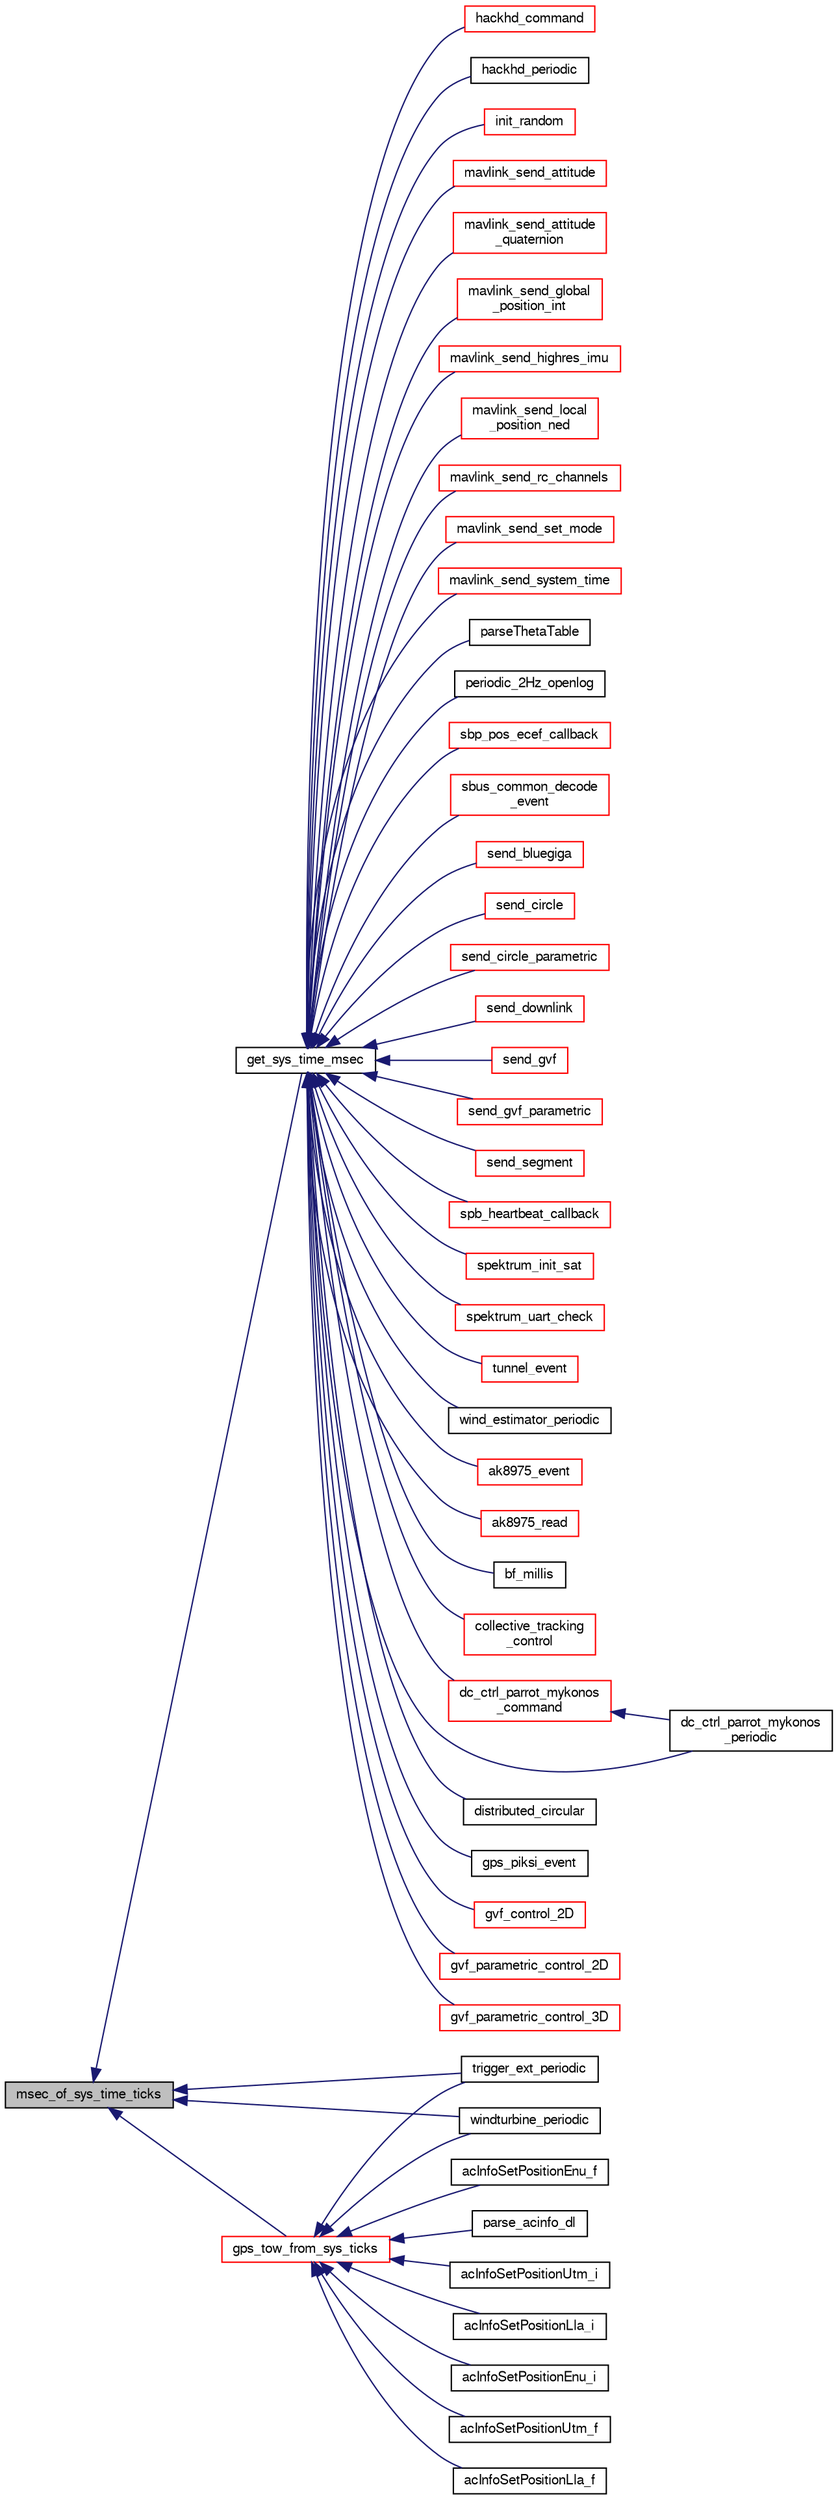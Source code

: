 digraph "msec_of_sys_time_ticks"
{
  edge [fontname="FreeSans",fontsize="10",labelfontname="FreeSans",labelfontsize="10"];
  node [fontname="FreeSans",fontsize="10",shape=record];
  rankdir="LR";
  Node1 [label="msec_of_sys_time_ticks",height=0.2,width=0.4,color="black", fillcolor="grey75", style="filled", fontcolor="black"];
  Node1 -> Node2 [dir="back",color="midnightblue",fontsize="10",style="solid",fontname="FreeSans"];
  Node2 [label="get_sys_time_msec",height=0.2,width=0.4,color="black", fillcolor="white", style="filled",URL="$linux_2mcu__periph_2sys__time__arch_8h.html#ad3cb294b0d1d74dfb511534b36a17960",tooltip="Get the time in milliseconds since startup. "];
  Node2 -> Node3 [dir="back",color="midnightblue",fontsize="10",style="solid",fontname="FreeSans"];
  Node3 [label="ak8975_event",height=0.2,width=0.4,color="red", fillcolor="white", style="filled",URL="$ak8975_8h.html#ab0f5eefeb80614ad955e79f5b34819eb"];
  Node2 -> Node4 [dir="back",color="midnightblue",fontsize="10",style="solid",fontname="FreeSans"];
  Node4 [label="ak8975_read",height=0.2,width=0.4,color="red", fillcolor="white", style="filled",URL="$ak8975_8h.html#a25e38416f60c0c4259422d2a6fc48ebc"];
  Node2 -> Node5 [dir="back",color="midnightblue",fontsize="10",style="solid",fontname="FreeSans"];
  Node5 [label="bf_millis",height=0.2,width=0.4,color="black", fillcolor="white", style="filled",URL="$cc2500__compat_8h.html#aa2dc70526e6d3d2eb6c4c392835bdcd7"];
  Node2 -> Node6 [dir="back",color="midnightblue",fontsize="10",style="solid",fontname="FreeSans"];
  Node6 [label="collective_tracking\l_control",height=0.2,width=0.4,color="red", fillcolor="white", style="filled",URL="$ctc_8h.html#a03d5c465a0472d27b89a510004d97daa"];
  Node2 -> Node7 [dir="back",color="midnightblue",fontsize="10",style="solid",fontname="FreeSans"];
  Node7 [label="dc_ctrl_parrot_mykonos\l_command",height=0.2,width=0.4,color="red", fillcolor="white", style="filled",URL="$dc__ctrl__parrot__mykonos_8h.html#ada25bf7434ae8e4368a55698a470b1c6"];
  Node7 -> Node8 [dir="back",color="midnightblue",fontsize="10",style="solid",fontname="FreeSans"];
  Node8 [label="dc_ctrl_parrot_mykonos\l_periodic",height=0.2,width=0.4,color="black", fillcolor="white", style="filled",URL="$dc__ctrl__parrot__mykonos_8h.html#ae52444c010f1799ff182538c5c059355"];
  Node2 -> Node8 [dir="back",color="midnightblue",fontsize="10",style="solid",fontname="FreeSans"];
  Node2 -> Node9 [dir="back",color="midnightblue",fontsize="10",style="solid",fontname="FreeSans"];
  Node9 [label="distributed_circular",height=0.2,width=0.4,color="black", fillcolor="white", style="filled",URL="$dcf_8h.html#af9b1e37124f7524c47f9e4621d1e7c98"];
  Node2 -> Node10 [dir="back",color="midnightblue",fontsize="10",style="solid",fontname="FreeSans"];
  Node10 [label="gps_piksi_event",height=0.2,width=0.4,color="black", fillcolor="white", style="filled",URL="$gps__piksi_8h.html#a2a11e7df7bcc31ab10141f020bd6f729"];
  Node2 -> Node11 [dir="back",color="midnightblue",fontsize="10",style="solid",fontname="FreeSans"];
  Node11 [label="gvf_control_2D",height=0.2,width=0.4,color="red", fillcolor="white", style="filled",URL="$gvf_8h.html#abb4d98f4686f18ac9111291ba7afda77"];
  Node2 -> Node12 [dir="back",color="midnightblue",fontsize="10",style="solid",fontname="FreeSans"];
  Node12 [label="gvf_parametric_control_2D",height=0.2,width=0.4,color="red", fillcolor="white", style="filled",URL="$gvf__parametric_8h.html#a0bf257db90fb490ee9a81e2b11bf4ff0"];
  Node2 -> Node13 [dir="back",color="midnightblue",fontsize="10",style="solid",fontname="FreeSans"];
  Node13 [label="gvf_parametric_control_3D",height=0.2,width=0.4,color="red", fillcolor="white", style="filled",URL="$gvf__parametric_8h.html#a03440442b6ccf59e11311446f386186e"];
  Node2 -> Node14 [dir="back",color="midnightblue",fontsize="10",style="solid",fontname="FreeSans"];
  Node14 [label="hackhd_command",height=0.2,width=0.4,color="red", fillcolor="white", style="filled",URL="$hackhd_8h.html#af32d92b29b1c7179834f3877c59069d1"];
  Node2 -> Node15 [dir="back",color="midnightblue",fontsize="10",style="solid",fontname="FreeSans"];
  Node15 [label="hackhd_periodic",height=0.2,width=0.4,color="black", fillcolor="white", style="filled",URL="$hackhd_8h.html#ac07236a110fadf7ca828e1c2969b4c06"];
  Node2 -> Node16 [dir="back",color="midnightblue",fontsize="10",style="solid",fontname="FreeSans"];
  Node16 [label="init_random",height=0.2,width=0.4,color="red", fillcolor="white", style="filled",URL="$pprz__random_8h.html#a694be11ffe08b609fe1b268a9e469aa2"];
  Node2 -> Node17 [dir="back",color="midnightblue",fontsize="10",style="solid",fontname="FreeSans"];
  Node17 [label="mavlink_send_attitude",height=0.2,width=0.4,color="red", fillcolor="white", style="filled",URL="$mavlink_8c.html#acf9dbe1c46aa63331ca93c34f1a73a9a",tooltip="Send the attitude. "];
  Node2 -> Node18 [dir="back",color="midnightblue",fontsize="10",style="solid",fontname="FreeSans"];
  Node18 [label="mavlink_send_attitude\l_quaternion",height=0.2,width=0.4,color="red", fillcolor="white", style="filled",URL="$mavlink_8c.html#a6a99bc39299168db89d0b0ad07375cfb"];
  Node2 -> Node19 [dir="back",color="midnightblue",fontsize="10",style="solid",fontname="FreeSans"];
  Node19 [label="mavlink_send_global\l_position_int",height=0.2,width=0.4,color="red", fillcolor="white", style="filled",URL="$mavlink_8c.html#a69b29097db843b873c8b348c837cfd03"];
  Node2 -> Node20 [dir="back",color="midnightblue",fontsize="10",style="solid",fontname="FreeSans"];
  Node20 [label="mavlink_send_highres_imu",height=0.2,width=0.4,color="red", fillcolor="white", style="filled",URL="$jevois__mavlink_8c.html#aab409a1c2cff3fdcd6338918e3d7c17c"];
  Node2 -> Node21 [dir="back",color="midnightblue",fontsize="10",style="solid",fontname="FreeSans"];
  Node21 [label="mavlink_send_local\l_position_ned",height=0.2,width=0.4,color="red", fillcolor="white", style="filled",URL="$mavlink_8c.html#acf27b8ebaf73137224cee8453df530a8"];
  Node2 -> Node22 [dir="back",color="midnightblue",fontsize="10",style="solid",fontname="FreeSans"];
  Node22 [label="mavlink_send_rc_channels",height=0.2,width=0.4,color="red", fillcolor="white", style="filled",URL="$mavlink_8c.html#aa724c38fa2b73a866f85cf747f3bc72f"];
  Node2 -> Node23 [dir="back",color="midnightblue",fontsize="10",style="solid",fontname="FreeSans"];
  Node23 [label="mavlink_send_set_mode",height=0.2,width=0.4,color="red", fillcolor="white", style="filled",URL="$jevois__mavlink_8c.html#a6ce7b0cb528d8cbd69451a201f83c1f5"];
  Node2 -> Node24 [dir="back",color="midnightblue",fontsize="10",style="solid",fontname="FreeSans"];
  Node24 [label="mavlink_send_system_time",height=0.2,width=0.4,color="red", fillcolor="white", style="filled",URL="$mavlink_8c.html#a160010097f6fb718c579d8470a9d72cf",tooltip="Send SYSTEM_TIME. "];
  Node2 -> Node25 [dir="back",color="midnightblue",fontsize="10",style="solid",fontname="FreeSans"];
  Node25 [label="parseThetaTable",height=0.2,width=0.4,color="black", fillcolor="white", style="filled",URL="$dcf_8h.html#a8cddd90483f6005768648781de1fda56"];
  Node2 -> Node26 [dir="back",color="midnightblue",fontsize="10",style="solid",fontname="FreeSans"];
  Node26 [label="periodic_2Hz_openlog",height=0.2,width=0.4,color="black", fillcolor="white", style="filled",URL="$openlog_8h.html#ab34b243a201c81bc8858b79c2c37bb58"];
  Node2 -> Node27 [dir="back",color="midnightblue",fontsize="10",style="solid",fontname="FreeSans"];
  Node27 [label="sbp_pos_ecef_callback",height=0.2,width=0.4,color="red", fillcolor="white", style="filled",URL="$gps__piksi_8c.html#adc6ac5fcbd5eb39085654a667030c5b7"];
  Node2 -> Node28 [dir="back",color="midnightblue",fontsize="10",style="solid",fontname="FreeSans"];
  Node28 [label="sbus_common_decode\l_event",height=0.2,width=0.4,color="red", fillcolor="white", style="filled",URL="$sbus__common_8h.html#ae8a17057cacb6e3b645d16793db3e21f",tooltip="Decoding event function. "];
  Node2 -> Node29 [dir="back",color="midnightblue",fontsize="10",style="solid",fontname="FreeSans"];
  Node29 [label="send_bluegiga",height=0.2,width=0.4,color="red", fillcolor="white", style="filled",URL="$bluegiga_8c.html#a165b54a5aa12b2f3b4870838bdcd40e9"];
  Node2 -> Node30 [dir="back",color="midnightblue",fontsize="10",style="solid",fontname="FreeSans"];
  Node30 [label="send_circle",height=0.2,width=0.4,color="red", fillcolor="white", style="filled",URL="$gvf_8c.html#a85eca54f8ec2b08e0bbf90661612ed7c"];
  Node2 -> Node31 [dir="back",color="midnightblue",fontsize="10",style="solid",fontname="FreeSans"];
  Node31 [label="send_circle_parametric",height=0.2,width=0.4,color="red", fillcolor="white", style="filled",URL="$gvf__parametric_8cpp.html#ad0e2c86a9c62da247455753eef1bbb16"];
  Node2 -> Node32 [dir="back",color="midnightblue",fontsize="10",style="solid",fontname="FreeSans"];
  Node32 [label="send_downlink",height=0.2,width=0.4,color="red", fillcolor="white", style="filled",URL="$downlink_8c.html#af23b2b19aabf230dd8e4bb719c3d4f34"];
  Node2 -> Node33 [dir="back",color="midnightblue",fontsize="10",style="solid",fontname="FreeSans"];
  Node33 [label="send_gvf",height=0.2,width=0.4,color="red", fillcolor="white", style="filled",URL="$gvf_8c.html#a7a131ef55dab41432c867c190f721656"];
  Node2 -> Node34 [dir="back",color="midnightblue",fontsize="10",style="solid",fontname="FreeSans"];
  Node34 [label="send_gvf_parametric",height=0.2,width=0.4,color="red", fillcolor="white", style="filled",URL="$gvf__parametric_8cpp.html#a86e19a8931ddd3bff1444785e073677d"];
  Node2 -> Node35 [dir="back",color="midnightblue",fontsize="10",style="solid",fontname="FreeSans"];
  Node35 [label="send_segment",height=0.2,width=0.4,color="red", fillcolor="white", style="filled",URL="$gvf_8c.html#aba649a025aa04b4a2ed1a655b1aa8cbc"];
  Node2 -> Node36 [dir="back",color="midnightblue",fontsize="10",style="solid",fontname="FreeSans"];
  Node36 [label="spb_heartbeat_callback",height=0.2,width=0.4,color="red", fillcolor="white", style="filled",URL="$gps__piksi_8c.html#a7eaf9070f9bdcf0ecfb9efe570ece699"];
  Node2 -> Node37 [dir="back",color="midnightblue",fontsize="10",style="solid",fontname="FreeSans"];
  Node37 [label="spektrum_init_sat",height=0.2,width=0.4,color="red", fillcolor="white", style="filled",URL="$spektrum_8c.html#afe87961ad559223aa08667212779bf34",tooltip="Initialize a spektrum sattelite. "];
  Node2 -> Node38 [dir="back",color="midnightblue",fontsize="10",style="solid",fontname="FreeSans"];
  Node38 [label="spektrum_uart_check",height=0.2,width=0.4,color="red", fillcolor="white", style="filled",URL="$spektrum_8c.html#afebdc3762796f2ec8438dc9877f06d1b",tooltip="Check bytes on the UART. "];
  Node2 -> Node39 [dir="back",color="midnightblue",fontsize="10",style="solid",fontname="FreeSans"];
  Node39 [label="tunnel_event",height=0.2,width=0.4,color="red", fillcolor="white", style="filled",URL="$usb__tunnel_8c.html#a716cf006b01443e43d0c22bace6803c6"];
  Node2 -> Node40 [dir="back",color="midnightblue",fontsize="10",style="solid",fontname="FreeSans"];
  Node40 [label="wind_estimator_periodic",height=0.2,width=0.4,color="black", fillcolor="white", style="filled",URL="$wind__estimator_8h.html#a0a4f52d63873704d3581f69f44d71751"];
  Node1 -> Node41 [dir="back",color="midnightblue",fontsize="10",style="solid",fontname="FreeSans"];
  Node41 [label="gps_tow_from_sys_ticks",height=0.2,width=0.4,color="red", fillcolor="white", style="filled",URL="$gps_8h.html#ad68ada7274989a4c9f08bc06d74ee5bd",tooltip="Convert time in sys_time ticks to GPS time of week. "];
  Node41 -> Node42 [dir="back",color="midnightblue",fontsize="10",style="solid",fontname="FreeSans"];
  Node42 [label="trigger_ext_periodic",height=0.2,width=0.4,color="black", fillcolor="white", style="filled",URL="$sensors_2trigger__ext_8h.html#a9966095b9196836a5ee5cb74b5322223"];
  Node41 -> Node43 [dir="back",color="midnightblue",fontsize="10",style="solid",fontname="FreeSans"];
  Node43 [label="windturbine_periodic",height=0.2,width=0.4,color="black", fillcolor="white", style="filled",URL="$windturbine_8h.html#a44b819ec52bc8f9fe212c89113e2b835"];
  Node41 -> Node44 [dir="back",color="midnightblue",fontsize="10",style="solid",fontname="FreeSans"];
  Node44 [label="parse_acinfo_dl",height=0.2,width=0.4,color="black", fillcolor="white", style="filled",URL="$group__ac__info.html#ga17b120995d97d500b7eb5aea22214041",tooltip="Parse all datalink or telemetry messages that contain global position of other acs Messages currently..."];
  Node41 -> Node45 [dir="back",color="midnightblue",fontsize="10",style="solid",fontname="FreeSans"];
  Node45 [label="acInfoSetPositionUtm_i",height=0.2,width=0.4,color="black", fillcolor="white", style="filled",URL="$group__ac__info.html#ga29e4bb2f49637f576849131db325e377",tooltip="Set position from UTM coordinates (int). "];
  Node41 -> Node46 [dir="back",color="midnightblue",fontsize="10",style="solid",fontname="FreeSans"];
  Node46 [label="acInfoSetPositionLla_i",height=0.2,width=0.4,color="black", fillcolor="white", style="filled",URL="$group__ac__info.html#ga274f9df7c231a1995397bad6e86a7c86",tooltip="Set position from LLA coordinates (int). "];
  Node41 -> Node47 [dir="back",color="midnightblue",fontsize="10",style="solid",fontname="FreeSans"];
  Node47 [label="acInfoSetPositionEnu_i",height=0.2,width=0.4,color="black", fillcolor="white", style="filled",URL="$group__ac__info.html#gab89f5850f23c57158ec4a2a3fbdda284",tooltip="Set position from ENU coordinates (int). "];
  Node41 -> Node48 [dir="back",color="midnightblue",fontsize="10",style="solid",fontname="FreeSans"];
  Node48 [label="acInfoSetPositionUtm_f",height=0.2,width=0.4,color="black", fillcolor="white", style="filled",URL="$group__ac__info.html#ga4b1c68d1f5b107bae3b4d13cf88989cd",tooltip="Set position from UTM coordinates (float). "];
  Node41 -> Node49 [dir="back",color="midnightblue",fontsize="10",style="solid",fontname="FreeSans"];
  Node49 [label="acInfoSetPositionLla_f",height=0.2,width=0.4,color="black", fillcolor="white", style="filled",URL="$group__ac__info.html#gaae3a5100e3ea09d3da46b4080e33034b",tooltip="Set position from LLA coordinates (float). "];
  Node41 -> Node50 [dir="back",color="midnightblue",fontsize="10",style="solid",fontname="FreeSans"];
  Node50 [label="acInfoSetPositionEnu_f",height=0.2,width=0.4,color="black", fillcolor="white", style="filled",URL="$group__ac__info.html#ga6e12f427633221b371326c25b3b59c6f",tooltip="Set position from ENU coordinates (float). "];
  Node1 -> Node42 [dir="back",color="midnightblue",fontsize="10",style="solid",fontname="FreeSans"];
  Node1 -> Node43 [dir="back",color="midnightblue",fontsize="10",style="solid",fontname="FreeSans"];
}
